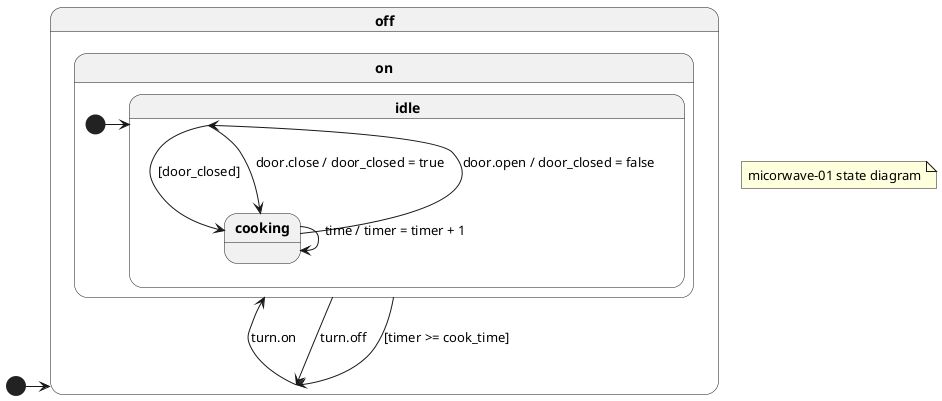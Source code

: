 @startuml

skinparam state {
  FontStyle bold
}

note "micorwave-01 state diagram" as TITLENOTE

[*] -> off
state off {
    off --> on : turn.on 

}

state on {
    [*] -> idle
    on --> off : turn.off 

    on --> off : [timer >= cook_time] 

state idle {
    idle --> cooking : [door_closed] 

    idle --> cooking : door.close / door_closed = true \n 

}

state cooking {
    cooking --> idle : door.open / door_closed = false \n 

    cooking --> cooking : time / timer = timer + 1 \n 

}

}

@enduml


